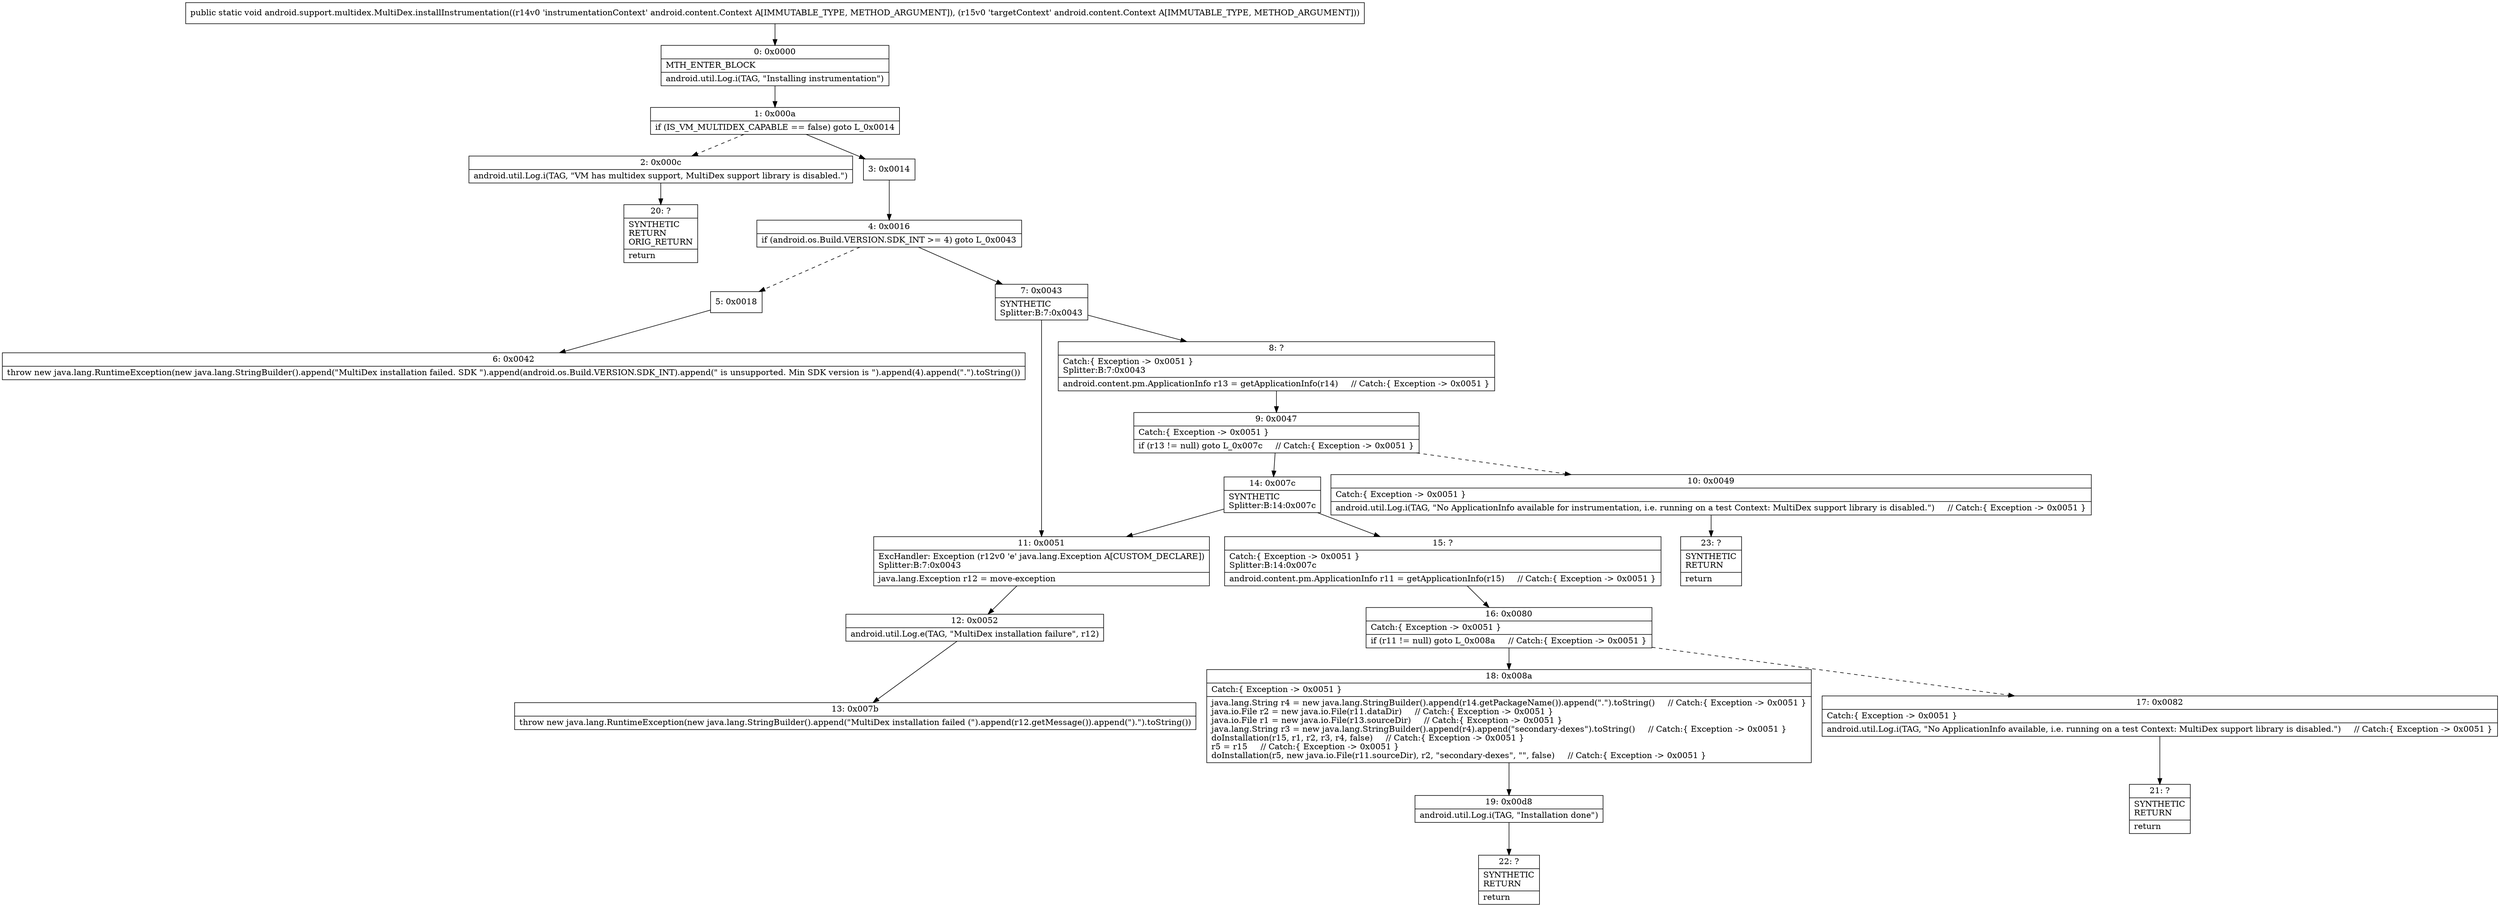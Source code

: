digraph "CFG forandroid.support.multidex.MultiDex.installInstrumentation(Landroid\/content\/Context;Landroid\/content\/Context;)V" {
Node_0 [shape=record,label="{0\:\ 0x0000|MTH_ENTER_BLOCK\l|android.util.Log.i(TAG, \"Installing instrumentation\")\l}"];
Node_1 [shape=record,label="{1\:\ 0x000a|if (IS_VM_MULTIDEX_CAPABLE == false) goto L_0x0014\l}"];
Node_2 [shape=record,label="{2\:\ 0x000c|android.util.Log.i(TAG, \"VM has multidex support, MultiDex support library is disabled.\")\l}"];
Node_3 [shape=record,label="{3\:\ 0x0014}"];
Node_4 [shape=record,label="{4\:\ 0x0016|if (android.os.Build.VERSION.SDK_INT \>= 4) goto L_0x0043\l}"];
Node_5 [shape=record,label="{5\:\ 0x0018}"];
Node_6 [shape=record,label="{6\:\ 0x0042|throw new java.lang.RuntimeException(new java.lang.StringBuilder().append(\"MultiDex installation failed. SDK \").append(android.os.Build.VERSION.SDK_INT).append(\" is unsupported. Min SDK version is \").append(4).append(\".\").toString())\l}"];
Node_7 [shape=record,label="{7\:\ 0x0043|SYNTHETIC\lSplitter:B:7:0x0043\l}"];
Node_8 [shape=record,label="{8\:\ ?|Catch:\{ Exception \-\> 0x0051 \}\lSplitter:B:7:0x0043\l|android.content.pm.ApplicationInfo r13 = getApplicationInfo(r14)     \/\/ Catch:\{ Exception \-\> 0x0051 \}\l}"];
Node_9 [shape=record,label="{9\:\ 0x0047|Catch:\{ Exception \-\> 0x0051 \}\l|if (r13 != null) goto L_0x007c     \/\/ Catch:\{ Exception \-\> 0x0051 \}\l}"];
Node_10 [shape=record,label="{10\:\ 0x0049|Catch:\{ Exception \-\> 0x0051 \}\l|android.util.Log.i(TAG, \"No ApplicationInfo available for instrumentation, i.e. running on a test Context: MultiDex support library is disabled.\")     \/\/ Catch:\{ Exception \-\> 0x0051 \}\l}"];
Node_11 [shape=record,label="{11\:\ 0x0051|ExcHandler: Exception (r12v0 'e' java.lang.Exception A[CUSTOM_DECLARE])\lSplitter:B:7:0x0043\l|java.lang.Exception r12 = move\-exception\l}"];
Node_12 [shape=record,label="{12\:\ 0x0052|android.util.Log.e(TAG, \"MultiDex installation failure\", r12)\l}"];
Node_13 [shape=record,label="{13\:\ 0x007b|throw new java.lang.RuntimeException(new java.lang.StringBuilder().append(\"MultiDex installation failed (\").append(r12.getMessage()).append(\").\").toString())\l}"];
Node_14 [shape=record,label="{14\:\ 0x007c|SYNTHETIC\lSplitter:B:14:0x007c\l}"];
Node_15 [shape=record,label="{15\:\ ?|Catch:\{ Exception \-\> 0x0051 \}\lSplitter:B:14:0x007c\l|android.content.pm.ApplicationInfo r11 = getApplicationInfo(r15)     \/\/ Catch:\{ Exception \-\> 0x0051 \}\l}"];
Node_16 [shape=record,label="{16\:\ 0x0080|Catch:\{ Exception \-\> 0x0051 \}\l|if (r11 != null) goto L_0x008a     \/\/ Catch:\{ Exception \-\> 0x0051 \}\l}"];
Node_17 [shape=record,label="{17\:\ 0x0082|Catch:\{ Exception \-\> 0x0051 \}\l|android.util.Log.i(TAG, \"No ApplicationInfo available, i.e. running on a test Context: MultiDex support library is disabled.\")     \/\/ Catch:\{ Exception \-\> 0x0051 \}\l}"];
Node_18 [shape=record,label="{18\:\ 0x008a|Catch:\{ Exception \-\> 0x0051 \}\l|java.lang.String r4 = new java.lang.StringBuilder().append(r14.getPackageName()).append(\".\").toString()     \/\/ Catch:\{ Exception \-\> 0x0051 \}\ljava.io.File r2 = new java.io.File(r11.dataDir)     \/\/ Catch:\{ Exception \-\> 0x0051 \}\ljava.io.File r1 = new java.io.File(r13.sourceDir)     \/\/ Catch:\{ Exception \-\> 0x0051 \}\ljava.lang.String r3 = new java.lang.StringBuilder().append(r4).append(\"secondary\-dexes\").toString()     \/\/ Catch:\{ Exception \-\> 0x0051 \}\ldoInstallation(r15, r1, r2, r3, r4, false)     \/\/ Catch:\{ Exception \-\> 0x0051 \}\lr5 = r15     \/\/ Catch:\{ Exception \-\> 0x0051 \}\ldoInstallation(r5, new java.io.File(r11.sourceDir), r2, \"secondary\-dexes\", \"\", false)     \/\/ Catch:\{ Exception \-\> 0x0051 \}\l}"];
Node_19 [shape=record,label="{19\:\ 0x00d8|android.util.Log.i(TAG, \"Installation done\")\l}"];
Node_20 [shape=record,label="{20\:\ ?|SYNTHETIC\lRETURN\lORIG_RETURN\l|return\l}"];
Node_21 [shape=record,label="{21\:\ ?|SYNTHETIC\lRETURN\l|return\l}"];
Node_22 [shape=record,label="{22\:\ ?|SYNTHETIC\lRETURN\l|return\l}"];
Node_23 [shape=record,label="{23\:\ ?|SYNTHETIC\lRETURN\l|return\l}"];
MethodNode[shape=record,label="{public static void android.support.multidex.MultiDex.installInstrumentation((r14v0 'instrumentationContext' android.content.Context A[IMMUTABLE_TYPE, METHOD_ARGUMENT]), (r15v0 'targetContext' android.content.Context A[IMMUTABLE_TYPE, METHOD_ARGUMENT])) }"];
MethodNode -> Node_0;
Node_0 -> Node_1;
Node_1 -> Node_2[style=dashed];
Node_1 -> Node_3;
Node_2 -> Node_20;
Node_3 -> Node_4;
Node_4 -> Node_5[style=dashed];
Node_4 -> Node_7;
Node_5 -> Node_6;
Node_7 -> Node_8;
Node_7 -> Node_11;
Node_8 -> Node_9;
Node_9 -> Node_10[style=dashed];
Node_9 -> Node_14;
Node_10 -> Node_23;
Node_11 -> Node_12;
Node_12 -> Node_13;
Node_14 -> Node_15;
Node_14 -> Node_11;
Node_15 -> Node_16;
Node_16 -> Node_17[style=dashed];
Node_16 -> Node_18;
Node_17 -> Node_21;
Node_18 -> Node_19;
Node_19 -> Node_22;
}

